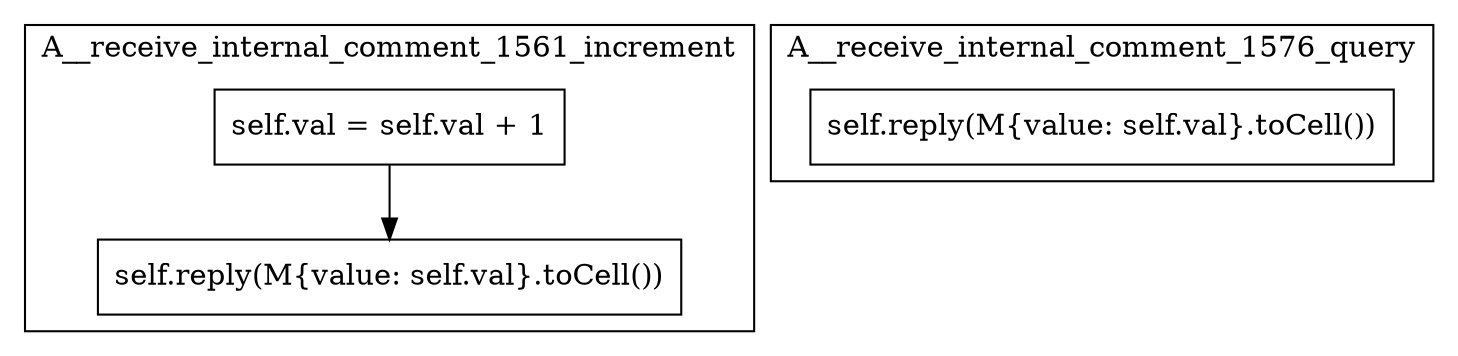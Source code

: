digraph "messages-1" {
    node [shape=box];
    subgraph "cluster_A__receive_internal_comment_1561_increment" {
        label="A__receive_internal_comment_1561_increment";
        "A__receive_internal_comment_1561_increment_142" [label="self.val = self.val + 1"];
        "A__receive_internal_comment_1561_increment_143" [label="self.reply(M{value: self.val}.toCell())"];
        "A__receive_internal_comment_1561_increment_142" -> "A__receive_internal_comment_1561_increment_143";
    }
    subgraph "cluster_A__receive_internal_comment_1576_query" {
        label="A__receive_internal_comment_1576_query";
        "A__receive_internal_comment_1576_query_145" [label="self.reply(M{value: self.val}.toCell())"];
    }
}
